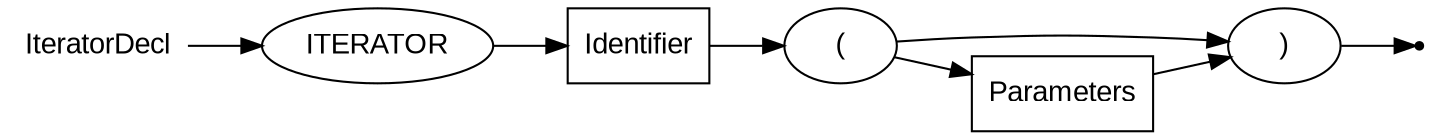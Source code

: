 digraph ITERATORDECL {
  rankdir=LR;
  node [fontname="Arial"];
  start [label="IteratorDecl" shape=plaintext];
  end [label="" shape=point];
  A [label="ITERATOR" shape=oval];
  B [label="Identifier" shape=box];
  C [label="(" shape=oval];
  D [label=")" shape=oval];
  E [label="Parameters" shape=box];
  start -> A;
  A -> B;
  B -> C;
  C -> E;
  C -> D;
  D -> end;
  E -> D;
}